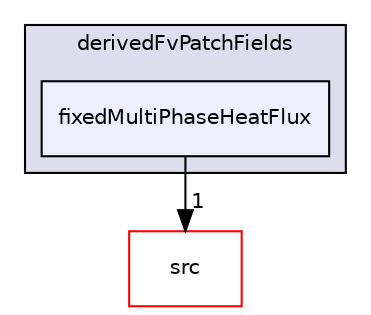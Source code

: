 digraph "applications/solvers/multiphase/reactingEulerFoam/reactingTwoPhaseEulerFoam/twoPhaseCompressibleTurbulenceModels/derivedFvPatchFields/fixedMultiPhaseHeatFlux" {
  bgcolor=transparent;
  compound=true
  node [ fontsize="10", fontname="Helvetica"];
  edge [ labelfontsize="10", labelfontname="Helvetica"];
  subgraph clusterdir_b88983e2aa3a6d17224874e7059ed949 {
    graph [ bgcolor="#ddddee", pencolor="black", label="derivedFvPatchFields" fontname="Helvetica", fontsize="10", URL="dir_b88983e2aa3a6d17224874e7059ed949.html"]
  dir_26a49aae4e9aeeb9126c323cc5902db0 [shape=box, label="fixedMultiPhaseHeatFlux", style="filled", fillcolor="#eeeeff", pencolor="black", URL="dir_26a49aae4e9aeeb9126c323cc5902db0.html"];
  }
  dir_68267d1309a1af8e8297ef4c3efbcdba [shape=box label="src" color="red" URL="dir_68267d1309a1af8e8297ef4c3efbcdba.html"];
  dir_26a49aae4e9aeeb9126c323cc5902db0->dir_68267d1309a1af8e8297ef4c3efbcdba [headlabel="1", labeldistance=1.5 headhref="dir_000376_000736.html"];
}
